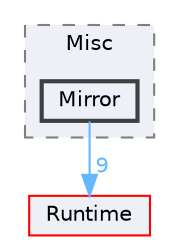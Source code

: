 digraph "Mirror"
{
 // INTERACTIVE_SVG=YES
 // LATEX_PDF_SIZE
  bgcolor="transparent";
  edge [fontname=Helvetica,fontsize=10,labelfontname=Helvetica,labelfontsize=10];
  node [fontname=Helvetica,fontsize=10,shape=box,height=0.2,width=0.4];
  compound=true
  subgraph clusterdir_d82f5e612c8c4c7b97383e9bd060a7ae {
    graph [ bgcolor="#edf0f7", pencolor="grey50", label="Misc", fontname=Helvetica,fontsize=10 style="filled,dashed", URL="dir_d82f5e612c8c4c7b97383e9bd060a7ae.html",tooltip=""]
  dir_4b99aabfb0dc662c84fa90414a696c84 [label="Mirror", fillcolor="#edf0f7", color="grey25", style="filled,bold", URL="dir_4b99aabfb0dc662c84fa90414a696c84.html",tooltip=""];
  }
  dir_7536b172fbd480bfd146a1b1acd6856b [label="Runtime", fillcolor="#edf0f7", color="red", style="filled", URL="dir_7536b172fbd480bfd146a1b1acd6856b.html",tooltip=""];
  dir_4b99aabfb0dc662c84fa90414a696c84->dir_7536b172fbd480bfd146a1b1acd6856b [headlabel="9", labeldistance=1.5 headhref="dir_000640_000984.html" href="dir_000640_000984.html" color="steelblue1" fontcolor="steelblue1"];
}
